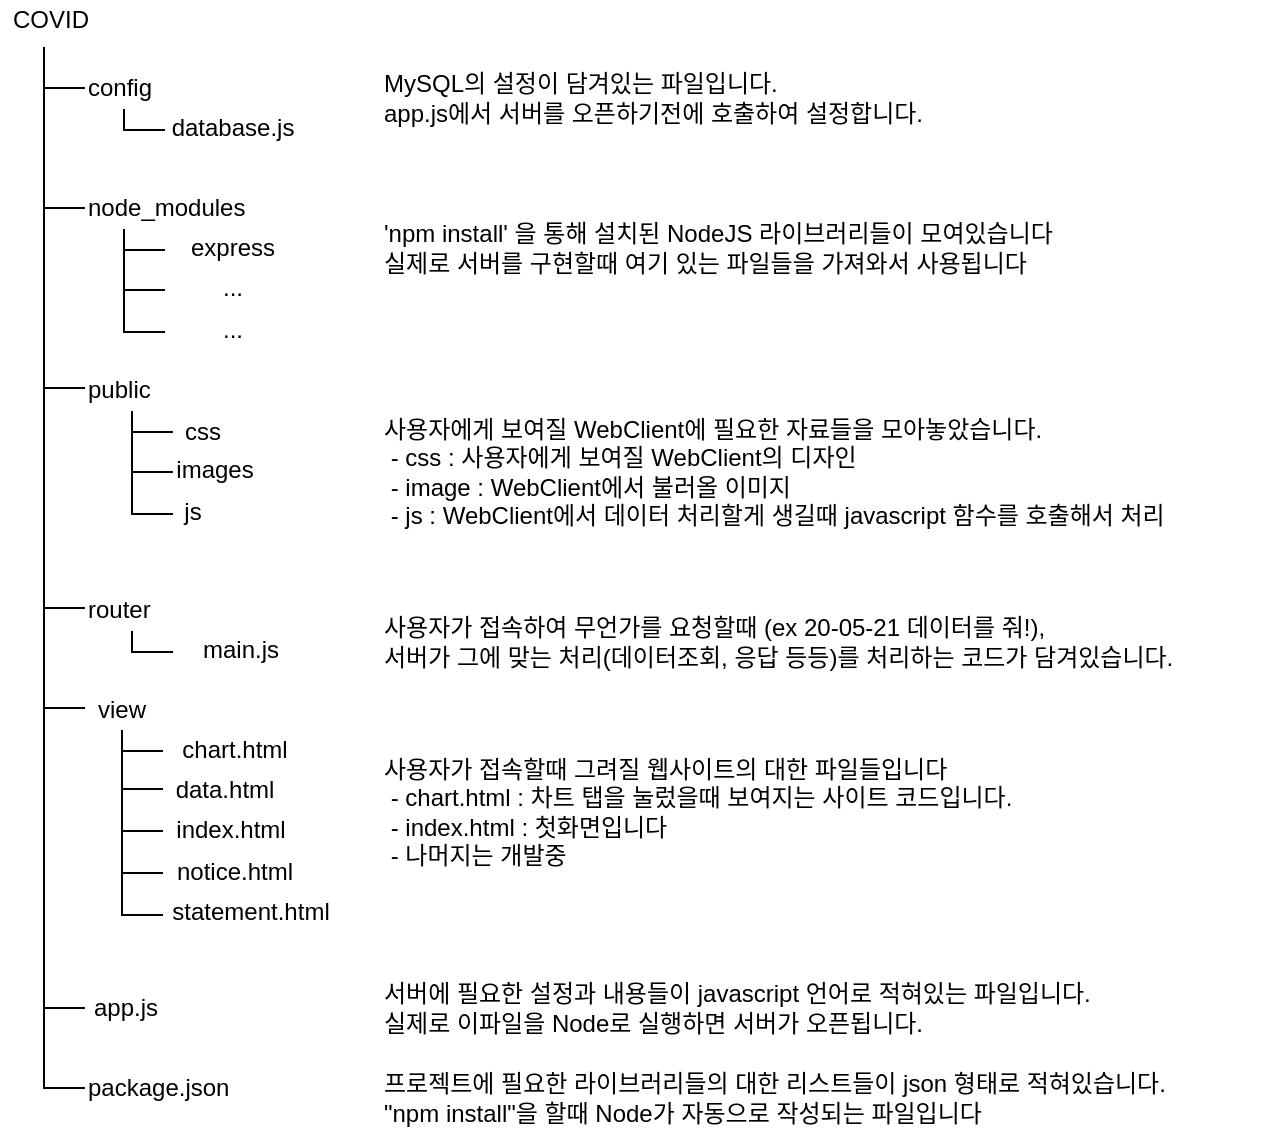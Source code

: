 <mxfile version="13.1.3" type="device"><diagram id="OmgBE94NYpd1z9M_3j9z" name="Page-1"><mxGraphModel dx="1422" dy="713" grid="1" gridSize="10" guides="1" tooltips="1" connect="1" arrows="1" fold="1" page="1" pageScale="1" pageWidth="3300" pageHeight="2339" math="0" shadow="0"><root><mxCell id="0"/><mxCell id="1" parent="0"/><mxCell id="WkxxT6k5NNJBtnwX2xxe-1" value="COVID" style="text;html=1;align=center;verticalAlign=middle;resizable=0;points=[];autosize=1;" vertex="1" parent="1"><mxGeometry x="270" y="136" width="50" height="20" as="geometry"/></mxCell><mxCell id="WkxxT6k5NNJBtnwX2xxe-2" value="config" style="text;html=1;align=left;verticalAlign=middle;resizable=0;points=[];autosize=1;" vertex="1" parent="1"><mxGeometry x="312" y="170" width="50" height="20" as="geometry"/></mxCell><mxCell id="WkxxT6k5NNJBtnwX2xxe-3" value="database.js" style="text;html=1;align=center;verticalAlign=middle;resizable=0;points=[];autosize=1;" vertex="1" parent="1"><mxGeometry x="346" y="190" width="80" height="20" as="geometry"/></mxCell><mxCell id="WkxxT6k5NNJBtnwX2xxe-6" value="node_modules" style="text;html=1;align=left;verticalAlign=middle;resizable=0;points=[];autosize=1;" vertex="1" parent="1"><mxGeometry x="312" y="230" width="90" height="20" as="geometry"/></mxCell><mxCell id="WkxxT6k5NNJBtnwX2xxe-7" value="public" style="text;html=1;align=left;verticalAlign=middle;resizable=0;points=[];autosize=1;" vertex="1" parent="1"><mxGeometry x="312" y="321" width="50" height="20" as="geometry"/></mxCell><mxCell id="WkxxT6k5NNJBtnwX2xxe-24" value="" style="shape=partialRectangle;whiteSpace=wrap;html=1;bottom=0;right=0;fillColor=none;rotation=0;direction=west;flipH=1;" vertex="1" parent="1"><mxGeometry x="332" y="191" width="20" height="10" as="geometry"/></mxCell><mxCell id="WkxxT6k5NNJBtnwX2xxe-27" value="express" style="text;html=1;align=center;verticalAlign=middle;resizable=0;points=[];autosize=1;" vertex="1" parent="1"><mxGeometry x="356" y="250" width="60" height="20" as="geometry"/></mxCell><mxCell id="WkxxT6k5NNJBtnwX2xxe-28" value="" style="shape=partialRectangle;whiteSpace=wrap;html=1;bottom=0;right=0;fillColor=none;rotation=0;direction=west;flipH=1;" vertex="1" parent="1"><mxGeometry x="332" y="251" width="20" height="10" as="geometry"/></mxCell><mxCell id="WkxxT6k5NNJBtnwX2xxe-29" value="..." style="text;html=1;align=center;verticalAlign=middle;resizable=0;points=[];autosize=1;" vertex="1" parent="1"><mxGeometry x="371" y="270" width="30" height="20" as="geometry"/></mxCell><mxCell id="WkxxT6k5NNJBtnwX2xxe-30" value="" style="shape=partialRectangle;whiteSpace=wrap;html=1;bottom=0;right=0;fillColor=none;rotation=0;direction=west;flipH=1;" vertex="1" parent="1"><mxGeometry x="332" y="260" width="20" height="21" as="geometry"/></mxCell><mxCell id="WkxxT6k5NNJBtnwX2xxe-35" value="..." style="text;html=1;align=center;verticalAlign=middle;resizable=0;points=[];autosize=1;" vertex="1" parent="1"><mxGeometry x="371" y="291" width="30" height="20" as="geometry"/></mxCell><mxCell id="WkxxT6k5NNJBtnwX2xxe-36" value="" style="shape=partialRectangle;whiteSpace=wrap;html=1;bottom=0;right=0;fillColor=none;rotation=0;direction=west;flipH=1;" vertex="1" parent="1"><mxGeometry x="332" y="281" width="20" height="21" as="geometry"/></mxCell><mxCell id="WkxxT6k5NNJBtnwX2xxe-37" value="css" style="text;html=1;align=center;verticalAlign=middle;resizable=0;points=[];autosize=1;" vertex="1" parent="1"><mxGeometry x="356" y="342" width="30" height="20" as="geometry"/></mxCell><mxCell id="WkxxT6k5NNJBtnwX2xxe-38" value="" style="shape=partialRectangle;whiteSpace=wrap;html=1;bottom=0;right=0;fillColor=none;rotation=0;direction=west;flipH=1;align=left;" vertex="1" parent="1"><mxGeometry x="336" y="342" width="20" height="10" as="geometry"/></mxCell><mxCell id="WkxxT6k5NNJBtnwX2xxe-39" value="images" style="text;html=1;align=center;verticalAlign=middle;resizable=0;points=[];autosize=1;" vertex="1" parent="1"><mxGeometry x="352" y="361" width="50" height="20" as="geometry"/></mxCell><mxCell id="WkxxT6k5NNJBtnwX2xxe-40" value="" style="shape=partialRectangle;whiteSpace=wrap;html=1;bottom=0;right=0;fillColor=none;rotation=0;direction=west;flipH=1;" vertex="1" parent="1"><mxGeometry x="336" y="351" width="20" height="21" as="geometry"/></mxCell><mxCell id="WkxxT6k5NNJBtnwX2xxe-41" value="js" style="text;html=1;align=center;verticalAlign=middle;resizable=0;points=[];autosize=1;" vertex="1" parent="1"><mxGeometry x="356" y="382" width="20" height="20" as="geometry"/></mxCell><mxCell id="WkxxT6k5NNJBtnwX2xxe-42" value="" style="shape=partialRectangle;whiteSpace=wrap;html=1;bottom=0;right=0;fillColor=none;rotation=0;direction=west;flipH=1;" vertex="1" parent="1"><mxGeometry x="336" y="372" width="20" height="21" as="geometry"/></mxCell><mxCell id="WkxxT6k5NNJBtnwX2xxe-43" value="router" style="text;html=1;align=left;verticalAlign=middle;resizable=0;points=[];autosize=1;" vertex="1" parent="1"><mxGeometry x="312" y="431" width="50" height="20" as="geometry"/></mxCell><mxCell id="WkxxT6k5NNJBtnwX2xxe-44" value="main.js" style="text;html=1;align=center;verticalAlign=middle;resizable=0;points=[];autosize=1;" vertex="1" parent="1"><mxGeometry x="365" y="451" width="50" height="20" as="geometry"/></mxCell><mxCell id="WkxxT6k5NNJBtnwX2xxe-45" value="" style="shape=partialRectangle;whiteSpace=wrap;html=1;bottom=0;right=0;fillColor=none;rotation=0;direction=west;flipH=1;" vertex="1" parent="1"><mxGeometry x="336" y="452" width="20" height="10" as="geometry"/></mxCell><mxCell id="WkxxT6k5NNJBtnwX2xxe-51" value="view" style="text;html=1;align=left;verticalAlign=middle;resizable=0;points=[];autosize=1;" vertex="1" parent="1"><mxGeometry x="317" y="480.5" width="40" height="20" as="geometry"/></mxCell><mxCell id="WkxxT6k5NNJBtnwX2xxe-52" value="chart.html" style="text;html=1;align=center;verticalAlign=middle;resizable=0;points=[];autosize=1;" vertex="1" parent="1"><mxGeometry x="352" y="500.5" width="70" height="20" as="geometry"/></mxCell><mxCell id="WkxxT6k5NNJBtnwX2xxe-53" value="" style="shape=partialRectangle;whiteSpace=wrap;html=1;bottom=0;right=0;fillColor=none;rotation=0;direction=west;flipH=1;" vertex="1" parent="1"><mxGeometry x="331" y="501.5" width="20" height="10" as="geometry"/></mxCell><mxCell id="WkxxT6k5NNJBtnwX2xxe-61" value="data.html" style="text;html=1;align=center;verticalAlign=middle;resizable=0;points=[];autosize=1;" vertex="1" parent="1"><mxGeometry x="352" y="520.5" width="60" height="20" as="geometry"/></mxCell><mxCell id="WkxxT6k5NNJBtnwX2xxe-62" value="" style="shape=partialRectangle;whiteSpace=wrap;html=1;bottom=0;right=0;fillColor=none;rotation=0;direction=west;flipH=1;" vertex="1" parent="1"><mxGeometry x="331" y="509.5" width="20" height="21" as="geometry"/></mxCell><mxCell id="WkxxT6k5NNJBtnwX2xxe-63" value="index.html" style="text;html=1;align=center;verticalAlign=middle;resizable=0;points=[];autosize=1;" vertex="1" parent="1"><mxGeometry x="350" y="540.5" width="70" height="20" as="geometry"/></mxCell><mxCell id="WkxxT6k5NNJBtnwX2xxe-64" value="" style="shape=partialRectangle;whiteSpace=wrap;html=1;bottom=0;right=0;fillColor=none;rotation=0;direction=west;flipH=1;" vertex="1" parent="1"><mxGeometry x="331" y="530.5" width="20" height="21" as="geometry"/></mxCell><mxCell id="WkxxT6k5NNJBtnwX2xxe-68" value="notice.html" style="text;html=1;align=center;verticalAlign=middle;resizable=0;points=[];autosize=1;" vertex="1" parent="1"><mxGeometry x="352" y="561.5" width="70" height="20" as="geometry"/></mxCell><mxCell id="WkxxT6k5NNJBtnwX2xxe-69" value="" style="shape=partialRectangle;whiteSpace=wrap;html=1;bottom=0;right=0;fillColor=none;rotation=0;direction=west;flipH=1;" vertex="1" parent="1"><mxGeometry x="331" y="551.5" width="20" height="21" as="geometry"/></mxCell><mxCell id="WkxxT6k5NNJBtnwX2xxe-70" value="statement.html" style="text;html=1;align=center;verticalAlign=middle;resizable=0;points=[];autosize=1;" vertex="1" parent="1"><mxGeometry x="350" y="581.5" width="90" height="20" as="geometry"/></mxCell><mxCell id="WkxxT6k5NNJBtnwX2xxe-71" value="" style="shape=partialRectangle;whiteSpace=wrap;html=1;bottom=0;right=0;fillColor=none;rotation=0;direction=west;flipH=1;" vertex="1" parent="1"><mxGeometry x="331" y="572.5" width="20" height="21" as="geometry"/></mxCell><mxCell id="WkxxT6k5NNJBtnwX2xxe-78" value="" style="shape=partialRectangle;whiteSpace=wrap;html=1;bottom=0;right=0;fillColor=none;rotation=0;direction=west;flipH=1;" vertex="1" parent="1"><mxGeometry x="292" y="160" width="20" height="20" as="geometry"/></mxCell><mxCell id="WkxxT6k5NNJBtnwX2xxe-79" value="" style="shape=partialRectangle;whiteSpace=wrap;html=1;bottom=0;right=0;fillColor=none;rotation=0;direction=west;flipH=1;" vertex="1" parent="1"><mxGeometry x="292" y="180" width="20" height="60" as="geometry"/></mxCell><mxCell id="WkxxT6k5NNJBtnwX2xxe-80" value="" style="shape=partialRectangle;whiteSpace=wrap;html=1;bottom=0;right=0;fillColor=none;rotation=0;direction=west;flipH=1;" vertex="1" parent="1"><mxGeometry x="292" y="240" width="20" height="90" as="geometry"/></mxCell><mxCell id="WkxxT6k5NNJBtnwX2xxe-81" value="" style="shape=partialRectangle;whiteSpace=wrap;html=1;bottom=0;right=0;fillColor=none;rotation=0;direction=west;flipH=1;" vertex="1" parent="1"><mxGeometry x="292" y="330" width="20" height="110" as="geometry"/></mxCell><mxCell id="WkxxT6k5NNJBtnwX2xxe-82" value="" style="shape=partialRectangle;whiteSpace=wrap;html=1;bottom=0;right=0;fillColor=none;rotation=0;direction=west;flipH=1;" vertex="1" parent="1"><mxGeometry x="292" y="414" width="20" height="76" as="geometry"/></mxCell><mxCell id="WkxxT6k5NNJBtnwX2xxe-83" value="MySQL의 설정이 담겨있는 파일입니다.&lt;br&gt;app.js에서 서버를 오픈하기전에 호출하여 설정합니다." style="text;html=1;align=left;verticalAlign=middle;resizable=0;points=[];autosize=1;" vertex="1" parent="1"><mxGeometry x="460" y="170" width="300" height="30" as="geometry"/></mxCell><mxCell id="WkxxT6k5NNJBtnwX2xxe-86" value="'npm install' 을 통해 설치된 NodeJS 라이브러리들이 모여있습니다&lt;br&gt;실제로 서버를 구현할때 여기 있는 파일들을 가져와서 사용됩니다" style="text;html=1;align=left;verticalAlign=middle;resizable=0;points=[];autosize=1;" vertex="1" parent="1"><mxGeometry x="460" y="245" width="370" height="30" as="geometry"/></mxCell><mxCell id="WkxxT6k5NNJBtnwX2xxe-87" value="사용자에게 보여질 WebClient에 필요한 자료들을 모아놓았습니다.&lt;br&gt;&amp;nbsp;- css : 사용자에게 보여질 WebClient의 디자인&lt;br&gt;&amp;nbsp;- image : WebClient에서 불러올 이미지&lt;br&gt;&amp;nbsp;- js : WebClient에서 데이터 처리할게 생길때 javascript 함수를 호출해서 처리" style="text;html=1;align=left;verticalAlign=middle;resizable=0;points=[];autosize=1;" vertex="1" parent="1"><mxGeometry x="460" y="342" width="430" height="60" as="geometry"/></mxCell><mxCell id="WkxxT6k5NNJBtnwX2xxe-88" value="사용자가 접속하여 무언가를 요청할때 (ex 20-05-21 데이터를 줘!),&lt;br&gt;서버가 그에 맞는 처리(데이터조회, 응답 등등)를 처리하는 코드가 담겨있습니다." style="text;html=1;align=left;verticalAlign=middle;resizable=0;points=[];autosize=1;" vertex="1" parent="1"><mxGeometry x="460" y="442" width="440" height="30" as="geometry"/></mxCell><mxCell id="WkxxT6k5NNJBtnwX2xxe-89" value="사용자가 접속할때 그려질 웹사이트의 대한 파일들입니다&lt;br&gt;&amp;nbsp;- chart.html : 차트 탭을 눌렀을때 보여지는 사이트 코드입니다.&lt;br&gt;&amp;nbsp;- index.html : 첫화면입니다&lt;br&gt;&amp;nbsp;- 나머지는 개발중" style="text;html=1;align=left;verticalAlign=middle;resizable=0;points=[];autosize=1;" vertex="1" parent="1"><mxGeometry x="460" y="511.5" width="350" height="60" as="geometry"/></mxCell><mxCell id="WkxxT6k5NNJBtnwX2xxe-90" value="app.js" style="text;html=1;align=left;verticalAlign=middle;resizable=0;points=[];autosize=1;" vertex="1" parent="1"><mxGeometry x="315" y="630" width="50" height="20" as="geometry"/></mxCell><mxCell id="WkxxT6k5NNJBtnwX2xxe-91" value="" style="shape=partialRectangle;whiteSpace=wrap;html=1;bottom=0;right=0;fillColor=none;rotation=0;direction=west;flipH=1;" vertex="1" parent="1"><mxGeometry x="292" y="485" width="20" height="155" as="geometry"/></mxCell><mxCell id="WkxxT6k5NNJBtnwX2xxe-92" value="package.json" style="text;html=1;align=left;verticalAlign=middle;resizable=0;points=[];autosize=1;" vertex="1" parent="1"><mxGeometry x="312" y="670" width="90" height="20" as="geometry"/></mxCell><mxCell id="WkxxT6k5NNJBtnwX2xxe-93" value="" style="shape=partialRectangle;whiteSpace=wrap;html=1;bottom=0;right=0;fillColor=none;rotation=0;direction=west;flipH=1;" vertex="1" parent="1"><mxGeometry x="292" y="630" width="20" height="50" as="geometry"/></mxCell><mxCell id="WkxxT6k5NNJBtnwX2xxe-98" value="서버에 필요한 설정과 내용들이 javascript 언어로 적혀있는 파일입니다.&lt;br&gt;실제로 이파일을 Node로 실행하면 서버가 오픈됩니다." style="text;html=1;align=left;verticalAlign=middle;resizable=0;points=[];autosize=1;" vertex="1" parent="1"><mxGeometry x="460" y="625" width="390" height="30" as="geometry"/></mxCell><mxCell id="WkxxT6k5NNJBtnwX2xxe-99" value="프로젝트에 필요한 라이브러리들의 대한 리스트들이 json 형태로 적혀있습니다.&lt;br&gt;&quot;npm install&quot;을 할때 Node가 자동으로 작성되는 파일입니다" style="text;html=1;align=left;verticalAlign=middle;resizable=0;points=[];autosize=1;" vertex="1" parent="1"><mxGeometry x="460" y="670" width="440" height="30" as="geometry"/></mxCell></root></mxGraphModel></diagram></mxfile>